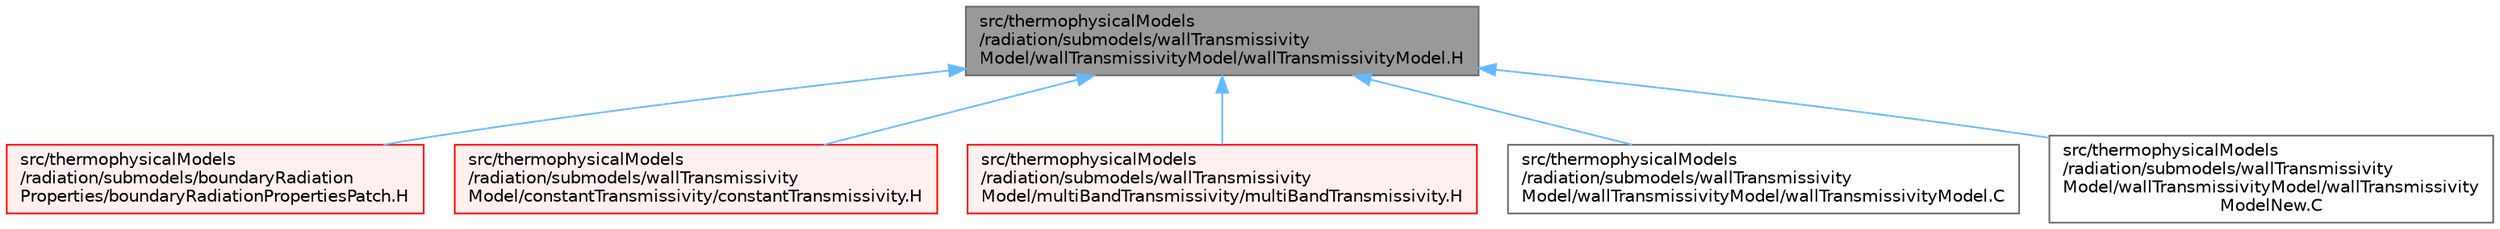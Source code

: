 digraph "src/thermophysicalModels/radiation/submodels/wallTransmissivityModel/wallTransmissivityModel/wallTransmissivityModel.H"
{
 // LATEX_PDF_SIZE
  bgcolor="transparent";
  edge [fontname=Helvetica,fontsize=10,labelfontname=Helvetica,labelfontsize=10];
  node [fontname=Helvetica,fontsize=10,shape=box,height=0.2,width=0.4];
  Node1 [id="Node000001",label="src/thermophysicalModels\l/radiation/submodels/wallTransmissivity\lModel/wallTransmissivityModel/wallTransmissivityModel.H",height=0.2,width=0.4,color="gray40", fillcolor="grey60", style="filled", fontcolor="black",tooltip=" "];
  Node1 -> Node2 [id="edge1_Node000001_Node000002",dir="back",color="steelblue1",style="solid",tooltip=" "];
  Node2 [id="Node000002",label="src/thermophysicalModels\l/radiation/submodels/boundaryRadiation\lProperties/boundaryRadiationPropertiesPatch.H",height=0.2,width=0.4,color="red", fillcolor="#FFF0F0", style="filled",URL="$boundaryRadiationPropertiesPatch_8H.html",tooltip=" "];
  Node1 -> Node33 [id="edge2_Node000001_Node000033",dir="back",color="steelblue1",style="solid",tooltip=" "];
  Node33 [id="Node000033",label="src/thermophysicalModels\l/radiation/submodels/wallTransmissivity\lModel/constantTransmissivity/constantTransmissivity.H",height=0.2,width=0.4,color="red", fillcolor="#FFF0F0", style="filled",URL="$constantTransmissivity_8H.html",tooltip=" "];
  Node1 -> Node35 [id="edge3_Node000001_Node000035",dir="back",color="steelblue1",style="solid",tooltip=" "];
  Node35 [id="Node000035",label="src/thermophysicalModels\l/radiation/submodels/wallTransmissivity\lModel/multiBandTransmissivity/multiBandTransmissivity.H",height=0.2,width=0.4,color="red", fillcolor="#FFF0F0", style="filled",URL="$multiBandTransmissivity_8H.html",tooltip=" "];
  Node1 -> Node37 [id="edge4_Node000001_Node000037",dir="back",color="steelblue1",style="solid",tooltip=" "];
  Node37 [id="Node000037",label="src/thermophysicalModels\l/radiation/submodels/wallTransmissivity\lModel/wallTransmissivityModel/wallTransmissivityModel.C",height=0.2,width=0.4,color="grey40", fillcolor="white", style="filled",URL="$wallTransmissivityModel_8C.html",tooltip=" "];
  Node1 -> Node38 [id="edge5_Node000001_Node000038",dir="back",color="steelblue1",style="solid",tooltip=" "];
  Node38 [id="Node000038",label="src/thermophysicalModels\l/radiation/submodels/wallTransmissivity\lModel/wallTransmissivityModel/wallTransmissivity\lModelNew.C",height=0.2,width=0.4,color="grey40", fillcolor="white", style="filled",URL="$wallTransmissivityModelNew_8C.html",tooltip=" "];
}
